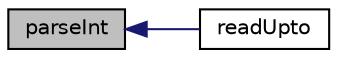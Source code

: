 digraph "parseInt"
{
  bgcolor="transparent";
  edge [fontname="Helvetica",fontsize="10",labelfontname="Helvetica",labelfontsize="10"];
  node [fontname="Helvetica",fontsize="10",shape=record];
  rankdir="LR";
  Node148571 [label="parseInt",height=0.2,width=0.4,color="black", fillcolor="grey75", style="filled", fontcolor="black"];
  Node148571 -> Node148572 [dir="back",color="midnightblue",fontsize="10",style="solid",fontname="Helvetica"];
  Node148572 [label="readUpto",height=0.2,width=0.4,color="black",URL="$a21851.html#adebc6d49ebf4c5b9e97e0e2f96d4c493"];
}
